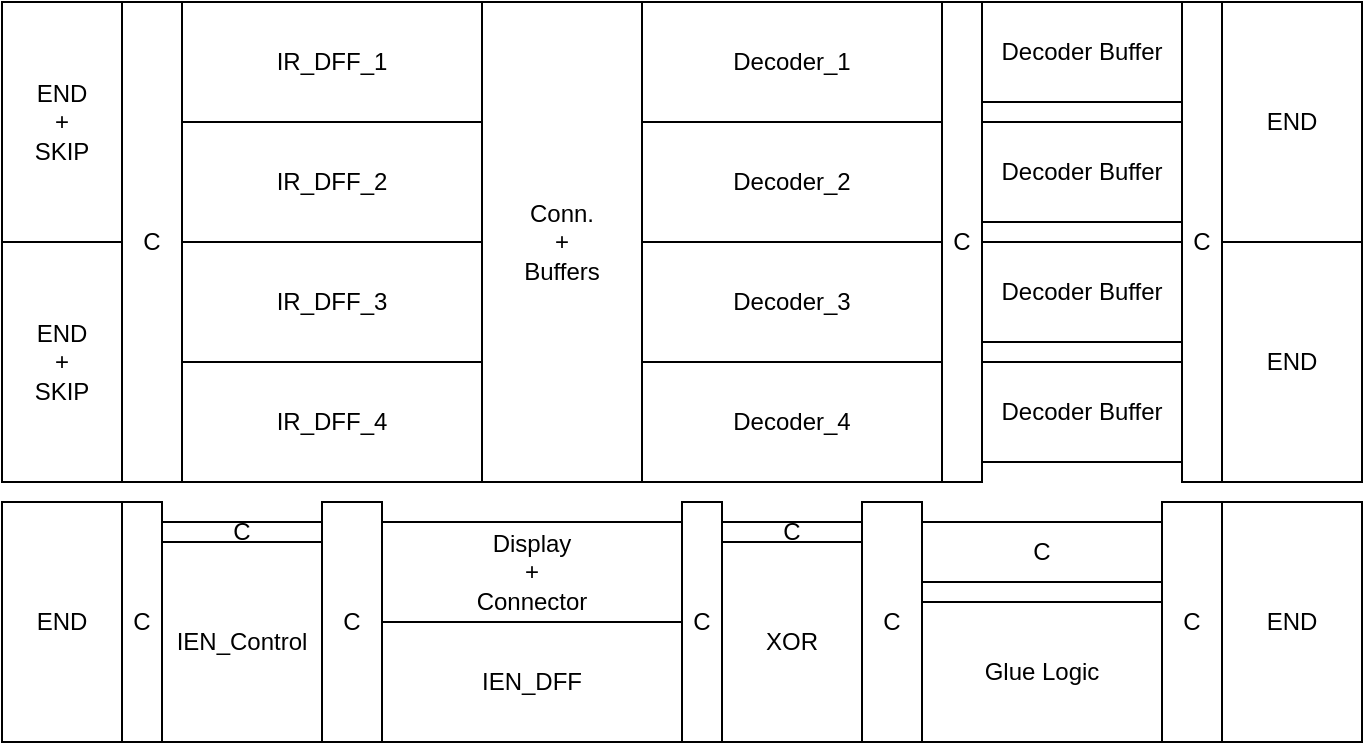 <mxfile version="12.9.3" type="device"><diagram id="pwoTKrEnxre7YXe6vT9B" name="Page-1"><mxGraphModel dx="1086" dy="806" grid="1" gridSize="10" guides="1" tooltips="1" connect="1" arrows="1" fold="1" page="1" pageScale="1" pageWidth="1654" pageHeight="1169" math="0" shadow="0"><root><mxCell id="0"/><mxCell id="1" parent="0"/><mxCell id="q2jDDbE6HG5NJEnaWEv1-1" value="IR_DFF_1" style="rounded=0;whiteSpace=wrap;html=1;" parent="1" vertex="1"><mxGeometry x="330" y="200" width="150" height="60" as="geometry"/></mxCell><mxCell id="q2jDDbE6HG5NJEnaWEv1-3" value="IR_DFF_2" style="rounded=0;whiteSpace=wrap;html=1;" parent="1" vertex="1"><mxGeometry x="330" y="260" width="150" height="60" as="geometry"/></mxCell><mxCell id="q2jDDbE6HG5NJEnaWEv1-4" value="IR_DFF_3" style="rounded=0;whiteSpace=wrap;html=1;" parent="1" vertex="1"><mxGeometry x="330" y="320" width="150" height="60" as="geometry"/></mxCell><mxCell id="q2jDDbE6HG5NJEnaWEv1-5" value="IR_DFF_4" style="rounded=0;whiteSpace=wrap;html=1;" parent="1" vertex="1"><mxGeometry x="330" y="380" width="150" height="60" as="geometry"/></mxCell><mxCell id="q2jDDbE6HG5NJEnaWEv1-6" value="Decoder_1" style="rounded=0;whiteSpace=wrap;html=1;" parent="1" vertex="1"><mxGeometry x="560" y="200" width="150" height="60" as="geometry"/></mxCell><mxCell id="q2jDDbE6HG5NJEnaWEv1-7" value="Decoder_2" style="rounded=0;whiteSpace=wrap;html=1;" parent="1" vertex="1"><mxGeometry x="560" y="260" width="150" height="60" as="geometry"/></mxCell><mxCell id="q2jDDbE6HG5NJEnaWEv1-8" value="Decoder_3" style="rounded=0;whiteSpace=wrap;html=1;" parent="1" vertex="1"><mxGeometry x="560" y="320" width="150" height="60" as="geometry"/></mxCell><mxCell id="q2jDDbE6HG5NJEnaWEv1-9" value="Decoder_4" style="rounded=0;whiteSpace=wrap;html=1;" parent="1" vertex="1"><mxGeometry x="560" y="380" width="150" height="60" as="geometry"/></mxCell><mxCell id="q2jDDbE6HG5NJEnaWEv1-10" value="Conn.&lt;br&gt;+&lt;br&gt;Buffers" style="rounded=0;whiteSpace=wrap;html=1;" parent="1" vertex="1"><mxGeometry x="480" y="200" width="80" height="240" as="geometry"/></mxCell><mxCell id="q2jDDbE6HG5NJEnaWEv1-12" value="C" style="rounded=0;whiteSpace=wrap;html=1;" parent="1" vertex="1"><mxGeometry x="710" y="200" width="20" height="240" as="geometry"/></mxCell><mxCell id="q2jDDbE6HG5NJEnaWEv1-15" value="Decoder Buffer" style="rounded=0;whiteSpace=wrap;html=1;" parent="1" vertex="1"><mxGeometry x="730" y="380" width="100" height="50" as="geometry"/></mxCell><mxCell id="cIP9gn-36Ae2SpXcA_V1-1" value="C" style="rounded=0;whiteSpace=wrap;html=1;" parent="1" vertex="1"><mxGeometry x="300" y="200" width="30" height="240" as="geometry"/></mxCell><mxCell id="cIP9gn-36Ae2SpXcA_V1-2" value="END&lt;br&gt;+&lt;br&gt;SKIP" style="rounded=0;whiteSpace=wrap;html=1;" parent="1" vertex="1"><mxGeometry x="240" y="320" width="60" height="120" as="geometry"/></mxCell><mxCell id="cIP9gn-36Ae2SpXcA_V1-3" value="END&lt;br&gt;+&lt;br&gt;SKIP" style="rounded=0;whiteSpace=wrap;html=1;" parent="1" vertex="1"><mxGeometry x="240" y="200" width="60" height="120" as="geometry"/></mxCell><mxCell id="cIP9gn-36Ae2SpXcA_V1-4" style="edgeStyle=orthogonalEdgeStyle;rounded=0;orthogonalLoop=1;jettySize=auto;html=1;exitX=0.5;exitY=1;exitDx=0;exitDy=0;" parent="1" source="q2jDDbE6HG5NJEnaWEv1-9" target="q2jDDbE6HG5NJEnaWEv1-9" edge="1"><mxGeometry relative="1" as="geometry"/></mxCell><mxCell id="cIP9gn-36Ae2SpXcA_V1-5" value="Decoder Buffer" style="rounded=0;whiteSpace=wrap;html=1;" parent="1" vertex="1"><mxGeometry x="730" y="320" width="100" height="50" as="geometry"/></mxCell><mxCell id="cIP9gn-36Ae2SpXcA_V1-6" value="Decoder Buffer" style="rounded=0;whiteSpace=wrap;html=1;" parent="1" vertex="1"><mxGeometry x="730" y="260" width="100" height="50" as="geometry"/></mxCell><mxCell id="cIP9gn-36Ae2SpXcA_V1-7" value="Decoder Buffer" style="rounded=0;whiteSpace=wrap;html=1;" parent="1" vertex="1"><mxGeometry x="730" y="200" width="100" height="50" as="geometry"/></mxCell><mxCell id="cIP9gn-36Ae2SpXcA_V1-8" value="C" style="rounded=0;whiteSpace=wrap;html=1;" parent="1" vertex="1"><mxGeometry x="830" y="200" width="20" height="240" as="geometry"/></mxCell><mxCell id="cIP9gn-36Ae2SpXcA_V1-9" value="END" style="rounded=0;whiteSpace=wrap;html=1;" parent="1" vertex="1"><mxGeometry x="850" y="320" width="70" height="120" as="geometry"/></mxCell><mxCell id="cIP9gn-36Ae2SpXcA_V1-10" value="END" style="rounded=0;whiteSpace=wrap;html=1;" parent="1" vertex="1"><mxGeometry x="850" y="200" width="70" height="120" as="geometry"/></mxCell><mxCell id="cIP9gn-36Ae2SpXcA_V1-12" value="END" style="rounded=0;whiteSpace=wrap;html=1;" parent="1" vertex="1"><mxGeometry x="240" y="450" width="60" height="120" as="geometry"/></mxCell><mxCell id="cIP9gn-36Ae2SpXcA_V1-14" value="END" style="rounded=0;whiteSpace=wrap;html=1;" parent="1" vertex="1"><mxGeometry x="850" y="450" width="70" height="120" as="geometry"/></mxCell><mxCell id="cIP9gn-36Ae2SpXcA_V1-17" value="IEN_DFF" style="rounded=0;whiteSpace=wrap;html=1;" parent="1" vertex="1"><mxGeometry x="430" y="510" width="150" height="60" as="geometry"/></mxCell><mxCell id="BsBTDI2-kX6ew2xuDjjf-1" value="C" style="rounded=0;whiteSpace=wrap;html=1;" parent="1" vertex="1"><mxGeometry x="300" y="450" width="20" height="120" as="geometry"/></mxCell><mxCell id="BsBTDI2-kX6ew2xuDjjf-2" value="IEN_Control" style="rounded=0;whiteSpace=wrap;html=1;" parent="1" vertex="1"><mxGeometry x="320" y="470" width="80" height="100" as="geometry"/></mxCell><mxCell id="BsBTDI2-kX6ew2xuDjjf-3" value="C" style="rounded=0;whiteSpace=wrap;html=1;" parent="1" vertex="1"><mxGeometry x="320" y="460" width="80" height="10" as="geometry"/></mxCell><mxCell id="BsBTDI2-kX6ew2xuDjjf-4" value="C" style="rounded=0;whiteSpace=wrap;html=1;" parent="1" vertex="1"><mxGeometry x="400" y="450" width="30" height="120" as="geometry"/></mxCell><mxCell id="BsBTDI2-kX6ew2xuDjjf-5" value="Display&lt;br&gt;+&lt;br&gt;Connector" style="rounded=0;whiteSpace=wrap;html=1;" parent="1" vertex="1"><mxGeometry x="430" y="460" width="150" height="50" as="geometry"/></mxCell><mxCell id="BsBTDI2-kX6ew2xuDjjf-6" value="C" style="rounded=0;whiteSpace=wrap;html=1;" parent="1" vertex="1"><mxGeometry x="580" y="450" width="20" height="120" as="geometry"/></mxCell><mxCell id="BsBTDI2-kX6ew2xuDjjf-7" value="XOR" style="rounded=0;whiteSpace=wrap;html=1;" parent="1" vertex="1"><mxGeometry x="600" y="470" width="70" height="100" as="geometry"/></mxCell><mxCell id="BsBTDI2-kX6ew2xuDjjf-8" value="C" style="rounded=0;whiteSpace=wrap;html=1;" parent="1" vertex="1"><mxGeometry x="600" y="460" width="70" height="10" as="geometry"/></mxCell><mxCell id="BsBTDI2-kX6ew2xuDjjf-9" value="C" style="rounded=0;whiteSpace=wrap;html=1;" parent="1" vertex="1"><mxGeometry x="670" y="450" width="30" height="120" as="geometry"/></mxCell><mxCell id="BsBTDI2-kX6ew2xuDjjf-10" value="Glue Logic" style="rounded=0;whiteSpace=wrap;html=1;" parent="1" vertex="1"><mxGeometry x="700" y="500" width="120" height="70" as="geometry"/></mxCell><mxCell id="BsBTDI2-kX6ew2xuDjjf-11" value="C" style="rounded=0;whiteSpace=wrap;html=1;" parent="1" vertex="1"><mxGeometry x="700" y="460" width="120" height="30" as="geometry"/></mxCell><mxCell id="BsBTDI2-kX6ew2xuDjjf-12" value="C" style="rounded=0;whiteSpace=wrap;html=1;" parent="1" vertex="1"><mxGeometry x="820" y="450" width="30" height="120" as="geometry"/></mxCell></root></mxGraphModel></diagram></mxfile>